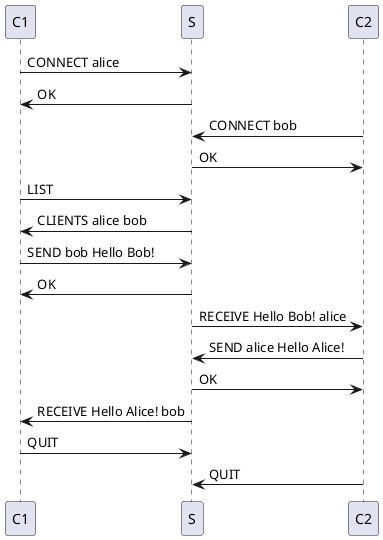 @startuml
C1->S: CONNECT alice
S->C1: OK
C2->S: CONNECT bob
S->C2: OK
C1->S: LIST
S->C1: CLIENTS alice bob
C1->S: SEND bob Hello Bob!
S->C1: OK
S->C2: RECEIVE Hello Bob! alice
C2->S: SEND alice Hello Alice!
S->C2: OK
S->C1: RECEIVE Hello Alice! bob
C1->S: QUIT
C2->S: QUIT
@enduml
